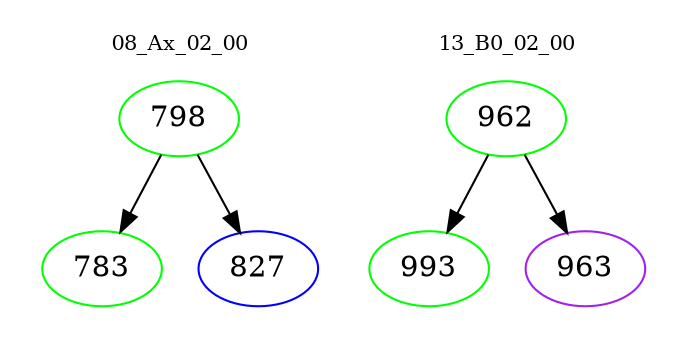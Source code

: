 digraph{
subgraph cluster_0 {
color = white
label = "08_Ax_02_00";
fontsize=10;
T0_798 [label="798", color="green"]
T0_798 -> T0_783 [color="black"]
T0_783 [label="783", color="green"]
T0_798 -> T0_827 [color="black"]
T0_827 [label="827", color="blue"]
}
subgraph cluster_1 {
color = white
label = "13_B0_02_00";
fontsize=10;
T1_962 [label="962", color="green"]
T1_962 -> T1_993 [color="black"]
T1_993 [label="993", color="green"]
T1_962 -> T1_963 [color="black"]
T1_963 [label="963", color="purple"]
}
}
